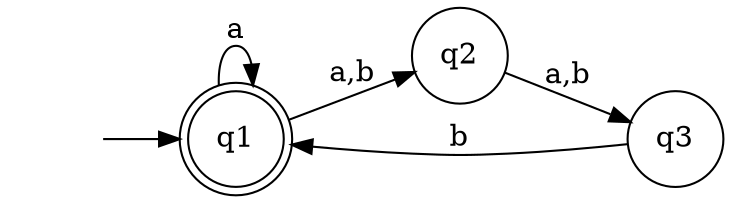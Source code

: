 digraph G8 {
rankdir="LR";
node[shape = "circle"];
q0 [style = invis];
q1[shape = doublecircle];
q0->q1;
q1->q1[label="a"];
q1->q2->q3[label="a,b"];
q3->q1[label="b"];
}